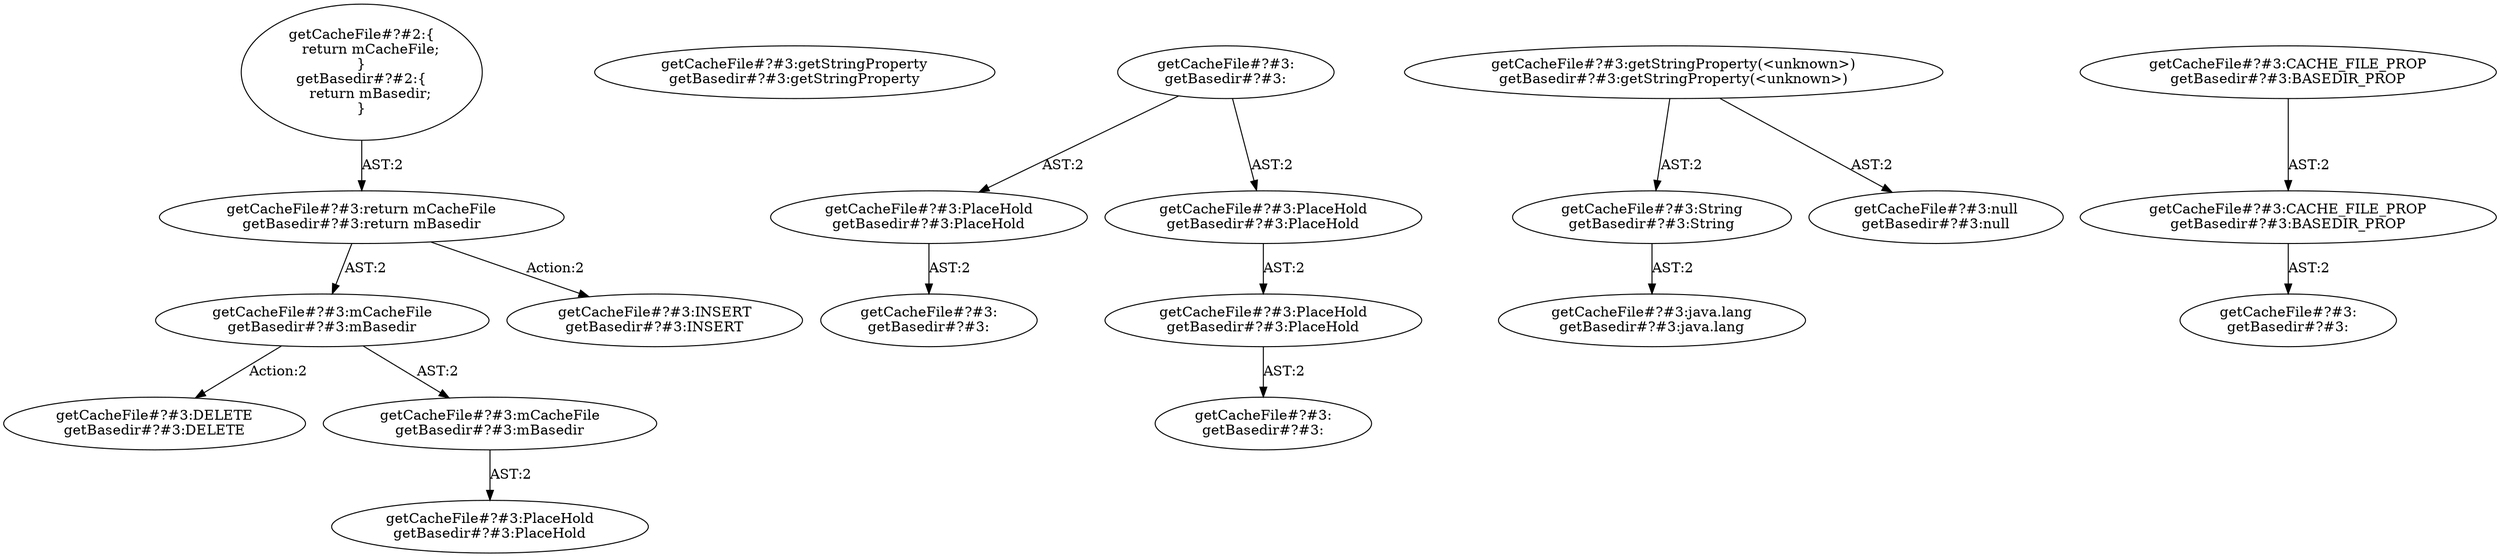 digraph "Pattern" {
0 [label="getCacheFile#?#3:DELETE
getBasedir#?#3:DELETE" shape=ellipse]
1 [label="getCacheFile#?#3:mCacheFile
getBasedir#?#3:mBasedir" shape=ellipse]
2 [label="getCacheFile#?#3:return mCacheFile
getBasedir#?#3:return mBasedir" shape=ellipse]
3 [label="getCacheFile#?#2:\{
    return mCacheFile;
\}
getBasedir#?#2:\{
    return mBasedir;
\}" shape=ellipse]
4 [label="getCacheFile#?#3:INSERT
getBasedir#?#3:INSERT" shape=ellipse]
5 [label="getCacheFile#?#3:getStringProperty
getBasedir#?#3:getStringProperty" shape=ellipse]
6 [label="getCacheFile#?#3:
getBasedir#?#3:" shape=ellipse]
7 [label="getCacheFile#?#3:PlaceHold
getBasedir#?#3:PlaceHold" shape=ellipse]
8 [label="getCacheFile#?#3:
getBasedir#?#3:" shape=ellipse]
9 [label="getCacheFile#?#3:PlaceHold
getBasedir#?#3:PlaceHold" shape=ellipse]
10 [label="getCacheFile#?#3:PlaceHold
getBasedir#?#3:PlaceHold" shape=ellipse]
11 [label="getCacheFile#?#3:
getBasedir#?#3:" shape=ellipse]
12 [label="getCacheFile#?#3:getStringProperty(<unknown>)
getBasedir#?#3:getStringProperty(<unknown>)" shape=ellipse]
13 [label="getCacheFile#?#3:String
getBasedir#?#3:String" shape=ellipse]
14 [label="getCacheFile#?#3:java.lang
getBasedir#?#3:java.lang" shape=ellipse]
15 [label="getCacheFile#?#3:null
getBasedir#?#3:null" shape=ellipse]
16 [label="getCacheFile#?#3:CACHE_FILE_PROP
getBasedir#?#3:BASEDIR_PROP" shape=ellipse]
17 [label="getCacheFile#?#3:CACHE_FILE_PROP
getBasedir#?#3:BASEDIR_PROP" shape=ellipse]
18 [label="getCacheFile#?#3:
getBasedir#?#3:" shape=ellipse]
19 [label="getCacheFile#?#3:mCacheFile
getBasedir#?#3:mBasedir" shape=ellipse]
20 [label="getCacheFile#?#3:PlaceHold
getBasedir#?#3:PlaceHold" shape=ellipse]
1 -> 0 [label="Action:2"];
1 -> 19 [label="AST:2"];
2 -> 1 [label="AST:2"];
2 -> 4 [label="Action:2"];
3 -> 2 [label="AST:2"];
6 -> 7 [label="AST:2"];
6 -> 9 [label="AST:2"];
7 -> 8 [label="AST:2"];
9 -> 10 [label="AST:2"];
10 -> 11 [label="AST:2"];
12 -> 13 [label="AST:2"];
12 -> 15 [label="AST:2"];
13 -> 14 [label="AST:2"];
16 -> 17 [label="AST:2"];
17 -> 18 [label="AST:2"];
19 -> 20 [label="AST:2"];
}